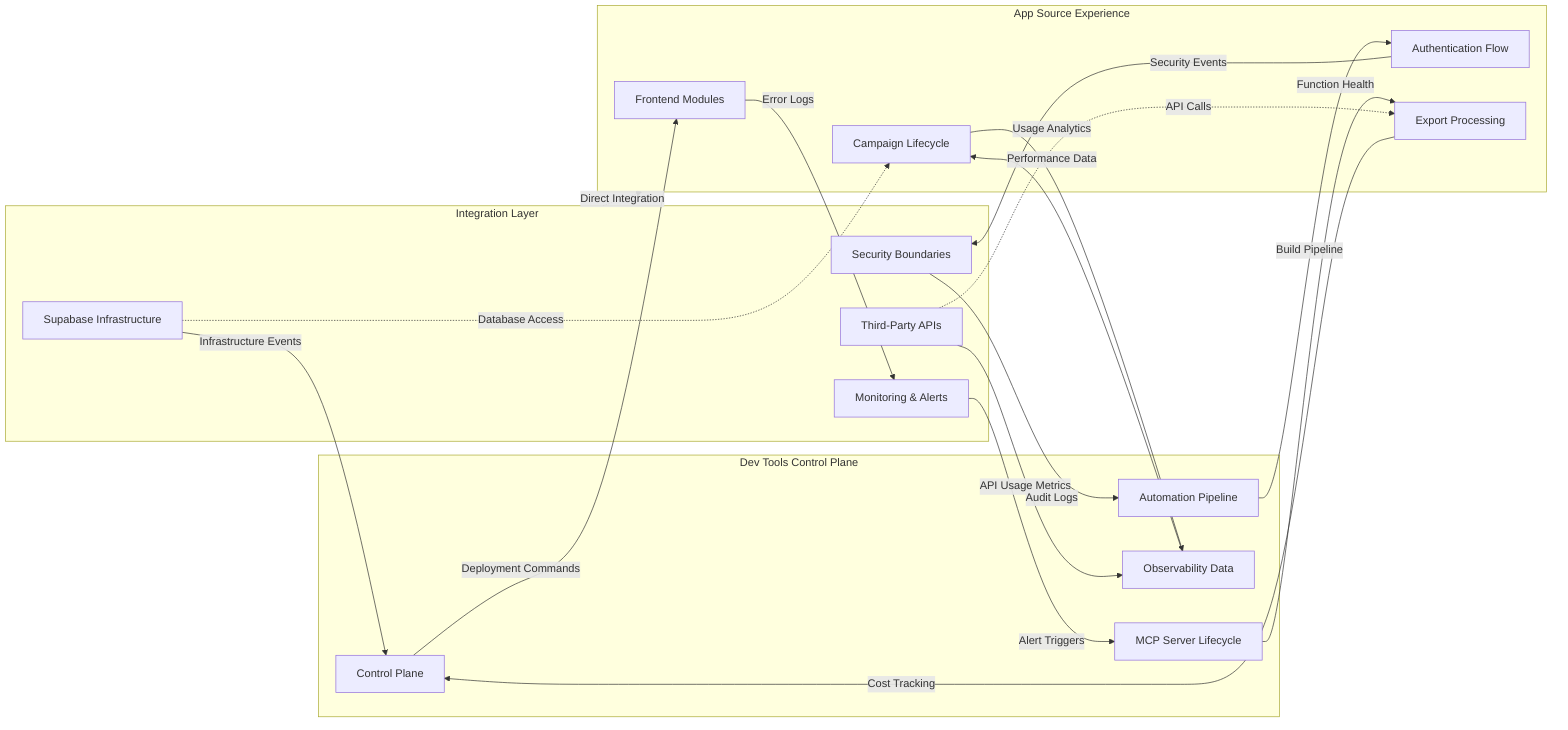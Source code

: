 %% compliance:ZeroFakeData %%
%% domain: dev-tools %%
%% reciprocal: [] %%
%% type: flowchart %%
%% title: Integration Pipeline Flowchart %%
%% index: [docs/tooling/end-state/index.md] %%
%% index: [docs/tooling/end-state/index.md] %%
flowchart LR
    subgraph Integration["Integration Layer"]
        direction TB
        Supabase["Supabase Infrastructure"]
        ThirdParty["Third-Party APIs"]
        Security["Security Boundaries"]
        Monitoring["Monitoring & Alerts"]
    end
    
    subgraph DevTools["Dev Tools Control Plane"]
        direction TB
        Control["Control Plane"]
        Automation["Automation Pipeline"]
        Observability["Observability Data"]
        MCP["MCP Server Lifecycle"]
    end
    
    subgraph AppSource["App Source Experience"]
        direction TB
        Frontend["Frontend Modules"]
        AuthFlow["Authentication Flow"]
        Campaign["Campaign Lifecycle"]
        Export["Export Processing"]
    end
    
    %% Integration to Dev Tools
    Supabase -->|Infrastructure Events| Control
    ThirdParty -->|API Usage Metrics| Observability
    Security -->|Audit Logs| Automation
    Monitoring -->|Alert Triggers| MCP
    
    %% Dev Tools to App Source
    Control -->|Deployment Commands| Frontend
    Automation -->|Build Pipeline| AuthFlow
    Observability -->|Performance Data| Campaign
    MCP -->|Function Health| Export
    
    %% Cross-domain flows
    Integration -.->|Direct Integration| AppSource
    Supabase -.->|Database Access| Campaign
    ThirdParty -.->|API Calls| Export
    
    %% Feedback loops
    Campaign -->|Usage Analytics| Observability
    Export -->|Cost Tracking| Control
    AuthFlow -->|Security Events| Security
    Frontend -->|Error Logs| Monitoring